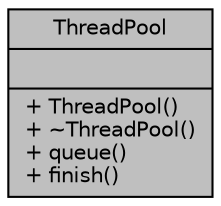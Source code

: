 digraph "ThreadPool"
{
 // LATEX_PDF_SIZE
  edge [fontname="Helvetica",fontsize="10",labelfontname="Helvetica",labelfontsize="10"];
  node [fontname="Helvetica",fontsize="10",shape=record];
  Node1 [label="{ThreadPool\n||+ ThreadPool()\l+ ~ThreadPool()\l+ queue()\l+ finish()\l}",height=0.2,width=0.4,color="black", fillcolor="grey75", style="filled", fontcolor="black",tooltip=" "];
}
